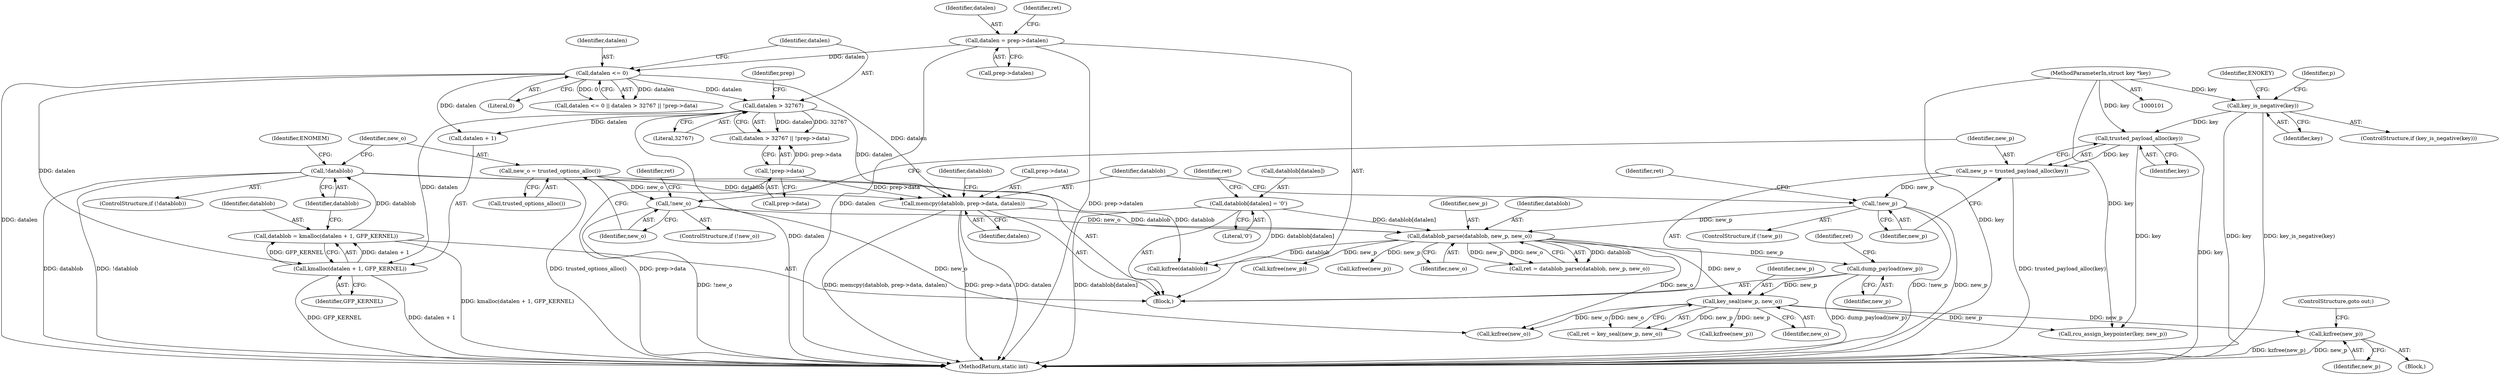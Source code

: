 digraph "0_linux_363b02dab09b3226f3bd1420dad9c72b79a42a76_16@API" {
"1000279" [label="(Call,kzfree(new_p))"];
"1000268" [label="(Call,key_seal(new_p, new_o))"];
"1000264" [label="(Call,dump_payload(new_p))"];
"1000209" [label="(Call,datablob_parse(datablob, new_p, new_o))"];
"1000202" [label="(Call,datablob[datalen] = '\0')"];
"1000196" [label="(Call,memcpy(datablob, prep->data, datalen))"];
"1000166" [label="(Call,!datablob)"];
"1000158" [label="(Call,datablob = kmalloc(datalen + 1, GFP_KERNEL))"];
"1000160" [label="(Call,kmalloc(datalen + 1, GFP_KERNEL))"];
"1000148" [label="(Call,datalen > 32767)"];
"1000144" [label="(Call,datalen <= 0)"];
"1000109" [label="(Call,datalen = prep->datalen)"];
"1000151" [label="(Call,!prep->data)"];
"1000188" [label="(Call,!new_p)"];
"1000183" [label="(Call,new_p = trusted_payload_alloc(key))"];
"1000185" [label="(Call,trusted_payload_alloc(key))"];
"1000120" [label="(Call,key_is_negative(key))"];
"1000102" [label="(MethodParameterIn,struct key *key)"];
"1000175" [label="(Call,!new_o)"];
"1000171" [label="(Call,new_o = trusted_options_alloc())"];
"1000121" [label="(Identifier,key)"];
"1000160" [label="(Call,kmalloc(datalen + 1, GFP_KERNEL))"];
"1000301" [label="(Call,kzfree(new_p))"];
"1000206" [label="(Literal,'\0')"];
"1000208" [label="(Identifier,ret)"];
"1000104" [label="(Block,)"];
"1000204" [label="(Identifier,datablob)"];
"1000153" [label="(Identifier,prep)"];
"1000110" [label="(Identifier,datalen)"];
"1000185" [label="(Call,trusted_payload_alloc(key))"];
"1000126" [label="(Identifier,p)"];
"1000151" [label="(Call,!prep->data)"];
"1000211" [label="(Identifier,new_p)"];
"1000187" [label="(ControlStructure,if (!new_p))"];
"1000124" [label="(Identifier,ENOKEY)"];
"1000179" [label="(Identifier,ret)"];
"1000148" [label="(Call,datalen > 32767)"];
"1000147" [label="(Call,datalen > 32767 || !prep->data)"];
"1000172" [label="(Identifier,new_o)"];
"1000158" [label="(Call,datablob = kmalloc(datalen + 1, GFP_KERNEL))"];
"1000183" [label="(Call,new_p = trusted_payload_alloc(key))"];
"1000281" [label="(ControlStructure,goto out;)"];
"1000222" [label="(Call,kzfree(new_p))"];
"1000145" [label="(Identifier,datalen)"];
"1000270" [label="(Identifier,new_o)"];
"1000201" [label="(Identifier,datalen)"];
"1000268" [label="(Call,key_seal(new_p, new_o))"];
"1000164" [label="(Identifier,GFP_KERNEL)"];
"1000146" [label="(Literal,0)"];
"1000265" [label="(Identifier,new_p)"];
"1000196" [label="(Call,memcpy(datablob, prep->data, datalen))"];
"1000171" [label="(Call,new_o = trusted_options_alloc())"];
"1000266" [label="(Call,ret = key_seal(new_p, new_o))"];
"1000202" [label="(Call,datablob[datalen] = '\0')"];
"1000235" [label="(Call,kzfree(new_p))"];
"1000314" [label="(Call,kzfree(datablob))"];
"1000175" [label="(Call,!new_o)"];
"1000198" [label="(Call,prep->data)"];
"1000176" [label="(Identifier,new_o)"];
"1000161" [label="(Call,datalen + 1)"];
"1000304" [label="(Call,rcu_assign_keypointer(key, new_p))"];
"1000150" [label="(Literal,32767)"];
"1000209" [label="(Call,datablob_parse(datablob, new_p, new_o))"];
"1000111" [label="(Call,prep->datalen)"];
"1000280" [label="(Identifier,new_p)"];
"1000102" [label="(MethodParameterIn,struct key *key)"];
"1000212" [label="(Identifier,new_o)"];
"1000119" [label="(ControlStructure,if (key_is_negative(key)))"];
"1000269" [label="(Identifier,new_p)"];
"1000188" [label="(Call,!new_p)"];
"1000174" [label="(ControlStructure,if (!new_o))"];
"1000197" [label="(Identifier,datablob)"];
"1000210" [label="(Identifier,datablob)"];
"1000144" [label="(Call,datalen <= 0)"];
"1000149" [label="(Identifier,datalen)"];
"1000184" [label="(Identifier,new_p)"];
"1000264" [label="(Call,dump_payload(new_p))"];
"1000159" [label="(Identifier,datablob)"];
"1000267" [label="(Identifier,ret)"];
"1000275" [label="(Block,)"];
"1000117" [label="(Identifier,ret)"];
"1000120" [label="(Call,key_is_negative(key))"];
"1000109" [label="(Call,datalen = prep->datalen)"];
"1000320" [label="(MethodReturn,static int)"];
"1000203" [label="(Call,datablob[datalen])"];
"1000166" [label="(Call,!datablob)"];
"1000152" [label="(Call,prep->data)"];
"1000316" [label="(Call,kzfree(new_o))"];
"1000165" [label="(ControlStructure,if (!datablob))"];
"1000143" [label="(Call,datalen <= 0 || datalen > 32767 || !prep->data)"];
"1000189" [label="(Identifier,new_p)"];
"1000170" [label="(Identifier,ENOMEM)"];
"1000186" [label="(Identifier,key)"];
"1000173" [label="(Call,trusted_options_alloc())"];
"1000167" [label="(Identifier,datablob)"];
"1000192" [label="(Identifier,ret)"];
"1000207" [label="(Call,ret = datablob_parse(datablob, new_p, new_o))"];
"1000279" [label="(Call,kzfree(new_p))"];
"1000279" -> "1000275"  [label="AST: "];
"1000279" -> "1000280"  [label="CFG: "];
"1000280" -> "1000279"  [label="AST: "];
"1000281" -> "1000279"  [label="CFG: "];
"1000279" -> "1000320"  [label="DDG: new_p"];
"1000279" -> "1000320"  [label="DDG: kzfree(new_p)"];
"1000268" -> "1000279"  [label="DDG: new_p"];
"1000268" -> "1000266"  [label="AST: "];
"1000268" -> "1000270"  [label="CFG: "];
"1000269" -> "1000268"  [label="AST: "];
"1000270" -> "1000268"  [label="AST: "];
"1000266" -> "1000268"  [label="CFG: "];
"1000268" -> "1000266"  [label="DDG: new_p"];
"1000268" -> "1000266"  [label="DDG: new_o"];
"1000264" -> "1000268"  [label="DDG: new_p"];
"1000209" -> "1000268"  [label="DDG: new_o"];
"1000268" -> "1000301"  [label="DDG: new_p"];
"1000268" -> "1000304"  [label="DDG: new_p"];
"1000268" -> "1000316"  [label="DDG: new_o"];
"1000264" -> "1000104"  [label="AST: "];
"1000264" -> "1000265"  [label="CFG: "];
"1000265" -> "1000264"  [label="AST: "];
"1000267" -> "1000264"  [label="CFG: "];
"1000264" -> "1000320"  [label="DDG: dump_payload(new_p)"];
"1000209" -> "1000264"  [label="DDG: new_p"];
"1000209" -> "1000207"  [label="AST: "];
"1000209" -> "1000212"  [label="CFG: "];
"1000210" -> "1000209"  [label="AST: "];
"1000211" -> "1000209"  [label="AST: "];
"1000212" -> "1000209"  [label="AST: "];
"1000207" -> "1000209"  [label="CFG: "];
"1000209" -> "1000207"  [label="DDG: datablob"];
"1000209" -> "1000207"  [label="DDG: new_p"];
"1000209" -> "1000207"  [label="DDG: new_o"];
"1000202" -> "1000209"  [label="DDG: datablob[datalen]"];
"1000196" -> "1000209"  [label="DDG: datablob"];
"1000188" -> "1000209"  [label="DDG: new_p"];
"1000175" -> "1000209"  [label="DDG: new_o"];
"1000209" -> "1000222"  [label="DDG: new_p"];
"1000209" -> "1000235"  [label="DDG: new_p"];
"1000209" -> "1000314"  [label="DDG: datablob"];
"1000209" -> "1000316"  [label="DDG: new_o"];
"1000202" -> "1000104"  [label="AST: "];
"1000202" -> "1000206"  [label="CFG: "];
"1000203" -> "1000202"  [label="AST: "];
"1000206" -> "1000202"  [label="AST: "];
"1000208" -> "1000202"  [label="CFG: "];
"1000202" -> "1000320"  [label="DDG: datablob[datalen]"];
"1000202" -> "1000314"  [label="DDG: datablob[datalen]"];
"1000196" -> "1000104"  [label="AST: "];
"1000196" -> "1000201"  [label="CFG: "];
"1000197" -> "1000196"  [label="AST: "];
"1000198" -> "1000196"  [label="AST: "];
"1000201" -> "1000196"  [label="AST: "];
"1000204" -> "1000196"  [label="CFG: "];
"1000196" -> "1000320"  [label="DDG: datalen"];
"1000196" -> "1000320"  [label="DDG: memcpy(datablob, prep->data, datalen)"];
"1000196" -> "1000320"  [label="DDG: prep->data"];
"1000166" -> "1000196"  [label="DDG: datablob"];
"1000151" -> "1000196"  [label="DDG: prep->data"];
"1000148" -> "1000196"  [label="DDG: datalen"];
"1000144" -> "1000196"  [label="DDG: datalen"];
"1000166" -> "1000165"  [label="AST: "];
"1000166" -> "1000167"  [label="CFG: "];
"1000167" -> "1000166"  [label="AST: "];
"1000170" -> "1000166"  [label="CFG: "];
"1000172" -> "1000166"  [label="CFG: "];
"1000166" -> "1000320"  [label="DDG: !datablob"];
"1000166" -> "1000320"  [label="DDG: datablob"];
"1000158" -> "1000166"  [label="DDG: datablob"];
"1000166" -> "1000314"  [label="DDG: datablob"];
"1000158" -> "1000104"  [label="AST: "];
"1000158" -> "1000160"  [label="CFG: "];
"1000159" -> "1000158"  [label="AST: "];
"1000160" -> "1000158"  [label="AST: "];
"1000167" -> "1000158"  [label="CFG: "];
"1000158" -> "1000320"  [label="DDG: kmalloc(datalen + 1, GFP_KERNEL)"];
"1000160" -> "1000158"  [label="DDG: datalen + 1"];
"1000160" -> "1000158"  [label="DDG: GFP_KERNEL"];
"1000160" -> "1000164"  [label="CFG: "];
"1000161" -> "1000160"  [label="AST: "];
"1000164" -> "1000160"  [label="AST: "];
"1000160" -> "1000320"  [label="DDG: GFP_KERNEL"];
"1000160" -> "1000320"  [label="DDG: datalen + 1"];
"1000148" -> "1000160"  [label="DDG: datalen"];
"1000144" -> "1000160"  [label="DDG: datalen"];
"1000148" -> "1000147"  [label="AST: "];
"1000148" -> "1000150"  [label="CFG: "];
"1000149" -> "1000148"  [label="AST: "];
"1000150" -> "1000148"  [label="AST: "];
"1000153" -> "1000148"  [label="CFG: "];
"1000147" -> "1000148"  [label="CFG: "];
"1000148" -> "1000320"  [label="DDG: datalen"];
"1000148" -> "1000147"  [label="DDG: datalen"];
"1000148" -> "1000147"  [label="DDG: 32767"];
"1000144" -> "1000148"  [label="DDG: datalen"];
"1000148" -> "1000161"  [label="DDG: datalen"];
"1000144" -> "1000143"  [label="AST: "];
"1000144" -> "1000146"  [label="CFG: "];
"1000145" -> "1000144"  [label="AST: "];
"1000146" -> "1000144"  [label="AST: "];
"1000149" -> "1000144"  [label="CFG: "];
"1000143" -> "1000144"  [label="CFG: "];
"1000144" -> "1000320"  [label="DDG: datalen"];
"1000144" -> "1000143"  [label="DDG: datalen"];
"1000144" -> "1000143"  [label="DDG: 0"];
"1000109" -> "1000144"  [label="DDG: datalen"];
"1000144" -> "1000161"  [label="DDG: datalen"];
"1000109" -> "1000104"  [label="AST: "];
"1000109" -> "1000111"  [label="CFG: "];
"1000110" -> "1000109"  [label="AST: "];
"1000111" -> "1000109"  [label="AST: "];
"1000117" -> "1000109"  [label="CFG: "];
"1000109" -> "1000320"  [label="DDG: datalen"];
"1000109" -> "1000320"  [label="DDG: prep->datalen"];
"1000151" -> "1000147"  [label="AST: "];
"1000151" -> "1000152"  [label="CFG: "];
"1000152" -> "1000151"  [label="AST: "];
"1000147" -> "1000151"  [label="CFG: "];
"1000151" -> "1000320"  [label="DDG: prep->data"];
"1000151" -> "1000147"  [label="DDG: prep->data"];
"1000188" -> "1000187"  [label="AST: "];
"1000188" -> "1000189"  [label="CFG: "];
"1000189" -> "1000188"  [label="AST: "];
"1000192" -> "1000188"  [label="CFG: "];
"1000197" -> "1000188"  [label="CFG: "];
"1000188" -> "1000320"  [label="DDG: !new_p"];
"1000188" -> "1000320"  [label="DDG: new_p"];
"1000183" -> "1000188"  [label="DDG: new_p"];
"1000183" -> "1000104"  [label="AST: "];
"1000183" -> "1000185"  [label="CFG: "];
"1000184" -> "1000183"  [label="AST: "];
"1000185" -> "1000183"  [label="AST: "];
"1000189" -> "1000183"  [label="CFG: "];
"1000183" -> "1000320"  [label="DDG: trusted_payload_alloc(key)"];
"1000185" -> "1000183"  [label="DDG: key"];
"1000185" -> "1000186"  [label="CFG: "];
"1000186" -> "1000185"  [label="AST: "];
"1000185" -> "1000320"  [label="DDG: key"];
"1000120" -> "1000185"  [label="DDG: key"];
"1000102" -> "1000185"  [label="DDG: key"];
"1000185" -> "1000304"  [label="DDG: key"];
"1000120" -> "1000119"  [label="AST: "];
"1000120" -> "1000121"  [label="CFG: "];
"1000121" -> "1000120"  [label="AST: "];
"1000124" -> "1000120"  [label="CFG: "];
"1000126" -> "1000120"  [label="CFG: "];
"1000120" -> "1000320"  [label="DDG: key"];
"1000120" -> "1000320"  [label="DDG: key_is_negative(key)"];
"1000102" -> "1000120"  [label="DDG: key"];
"1000102" -> "1000101"  [label="AST: "];
"1000102" -> "1000320"  [label="DDG: key"];
"1000102" -> "1000304"  [label="DDG: key"];
"1000175" -> "1000174"  [label="AST: "];
"1000175" -> "1000176"  [label="CFG: "];
"1000176" -> "1000175"  [label="AST: "];
"1000179" -> "1000175"  [label="CFG: "];
"1000184" -> "1000175"  [label="CFG: "];
"1000175" -> "1000320"  [label="DDG: !new_o"];
"1000171" -> "1000175"  [label="DDG: new_o"];
"1000175" -> "1000316"  [label="DDG: new_o"];
"1000171" -> "1000104"  [label="AST: "];
"1000171" -> "1000173"  [label="CFG: "];
"1000172" -> "1000171"  [label="AST: "];
"1000173" -> "1000171"  [label="AST: "];
"1000176" -> "1000171"  [label="CFG: "];
"1000171" -> "1000320"  [label="DDG: trusted_options_alloc()"];
}
